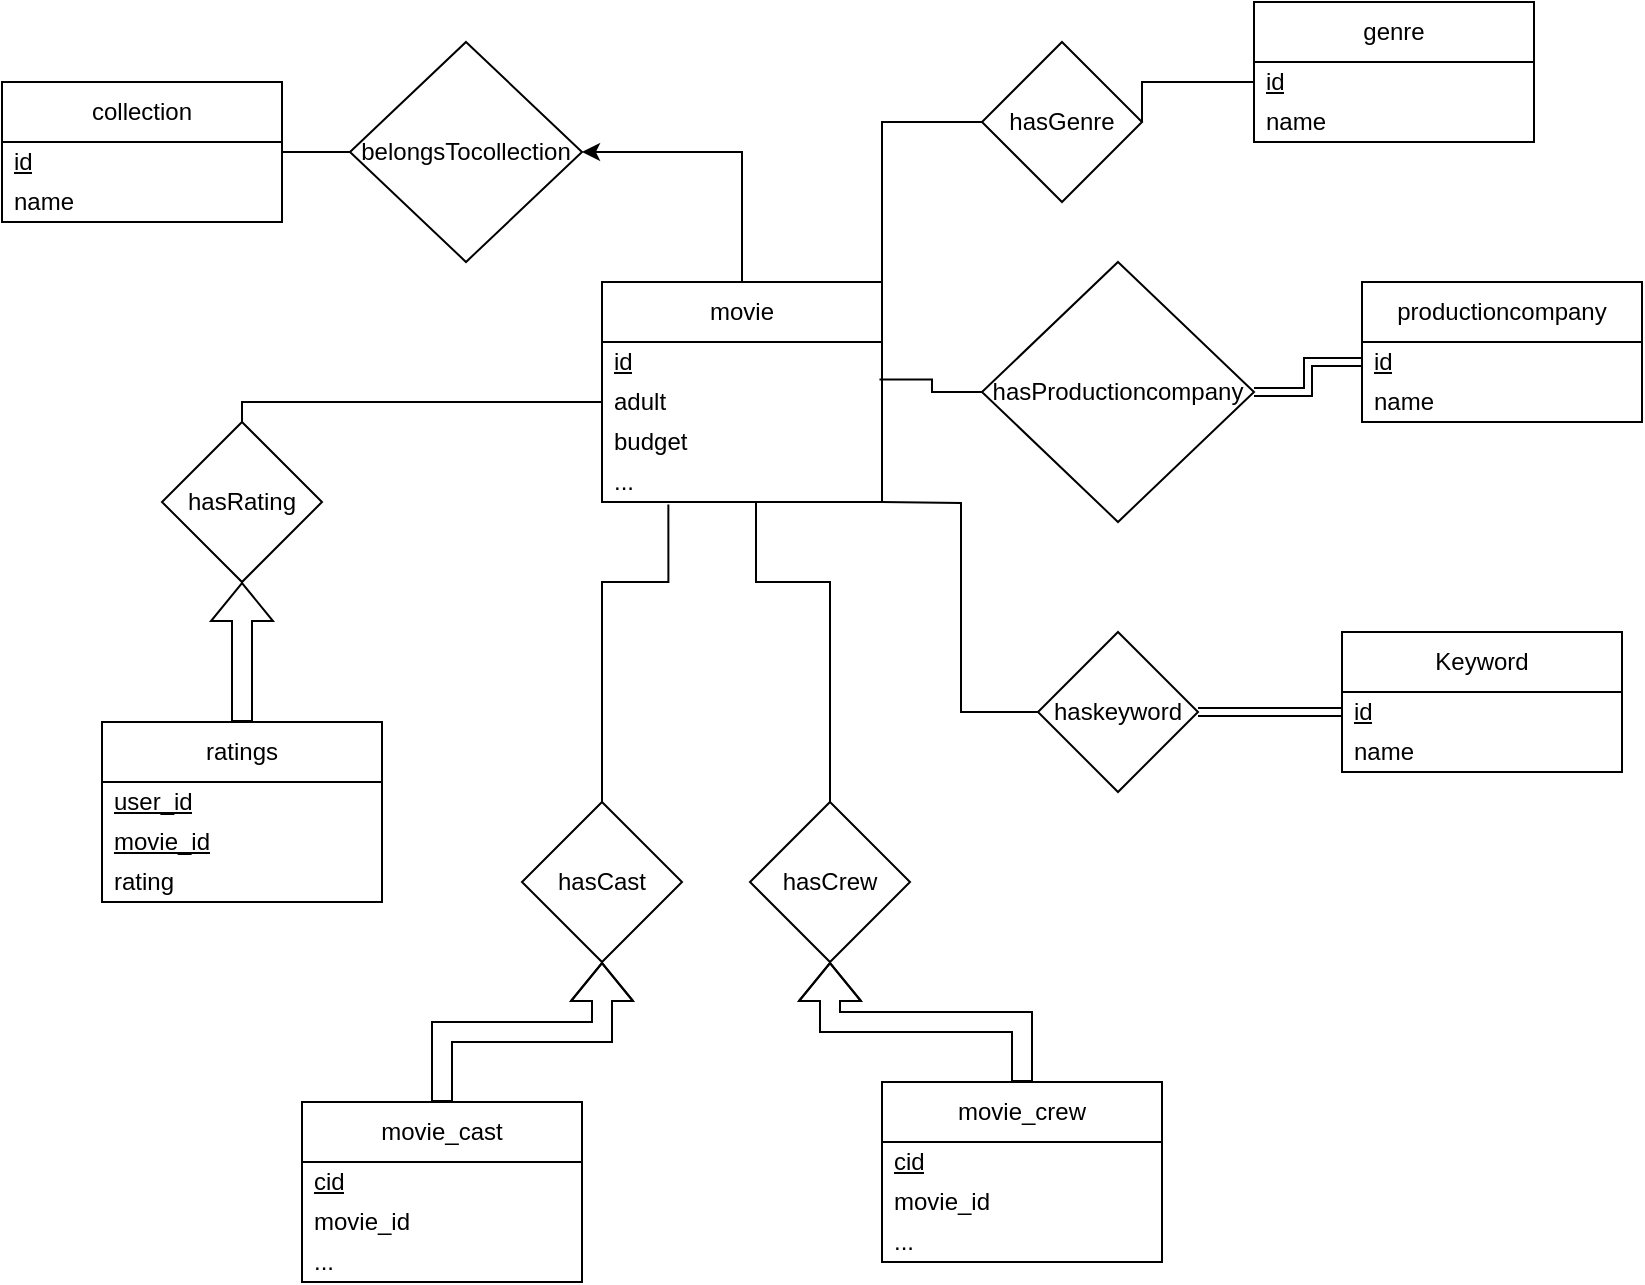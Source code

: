 <mxfile version="24.2.5" type="device">
  <diagram id="C5RBs43oDa-KdzZeNtuy" name="Page-1">
    <mxGraphModel dx="1290" dy="522" grid="1" gridSize="10" guides="1" tooltips="1" connect="1" arrows="1" fold="1" page="1" pageScale="1" pageWidth="827" pageHeight="1169" math="0" shadow="0">
      <root>
        <mxCell id="WIyWlLk6GJQsqaUBKTNV-0" />
        <mxCell id="WIyWlLk6GJQsqaUBKTNV-1" parent="WIyWlLk6GJQsqaUBKTNV-0" />
        <mxCell id="R3gXRubeXmH2ampcFMTy-10" style="edgeStyle=orthogonalEdgeStyle;rounded=0;orthogonalLoop=1;jettySize=auto;html=1;exitX=0.5;exitY=0;exitDx=0;exitDy=0;entryX=1;entryY=0.5;entryDx=0;entryDy=0;" parent="WIyWlLk6GJQsqaUBKTNV-1" source="V8xSdqs0KIuIsR105aEn-6" target="V8xSdqs0KIuIsR105aEn-49" edge="1">
          <mxGeometry relative="1" as="geometry" />
        </mxCell>
        <mxCell id="V8xSdqs0KIuIsR105aEn-6" value="movie" style="swimlane;fontStyle=0;childLayout=stackLayout;horizontal=1;startSize=30;horizontalStack=0;resizeParent=1;resizeParentMax=0;resizeLast=0;collapsible=1;marginBottom=0;whiteSpace=wrap;html=1;" parent="WIyWlLk6GJQsqaUBKTNV-1" vertex="1">
          <mxGeometry x="300" y="310" width="140" height="110" as="geometry" />
        </mxCell>
        <mxCell id="V8xSdqs0KIuIsR105aEn-7" value="&lt;u&gt;id&lt;/u&gt;" style="text;strokeColor=none;fillColor=none;align=left;verticalAlign=middle;spacingLeft=4;spacingRight=4;overflow=hidden;points=[[0,0.5],[1,0.5]];portConstraint=eastwest;rotatable=0;whiteSpace=wrap;html=1;" parent="V8xSdqs0KIuIsR105aEn-6" vertex="1">
          <mxGeometry y="30" width="140" height="20" as="geometry" />
        </mxCell>
        <mxCell id="V8xSdqs0KIuIsR105aEn-8" value="adult" style="text;strokeColor=none;fillColor=none;align=left;verticalAlign=middle;spacingLeft=4;spacingRight=4;overflow=hidden;points=[[0,0.5],[1,0.5]];portConstraint=eastwest;rotatable=0;whiteSpace=wrap;html=1;" parent="V8xSdqs0KIuIsR105aEn-6" vertex="1">
          <mxGeometry y="50" width="140" height="20" as="geometry" />
        </mxCell>
        <mxCell id="V8xSdqs0KIuIsR105aEn-9" value="budget" style="text;strokeColor=none;fillColor=none;align=left;verticalAlign=middle;spacingLeft=4;spacingRight=4;overflow=hidden;points=[[0,0.5],[1,0.5]];portConstraint=eastwest;rotatable=0;whiteSpace=wrap;html=1;" parent="V8xSdqs0KIuIsR105aEn-6" vertex="1">
          <mxGeometry y="70" width="140" height="20" as="geometry" />
        </mxCell>
        <mxCell id="V8xSdqs0KIuIsR105aEn-10" value="..." style="text;strokeColor=none;fillColor=none;align=left;verticalAlign=middle;spacingLeft=4;spacingRight=4;overflow=hidden;points=[[0,0.5],[1,0.5]];portConstraint=eastwest;rotatable=0;whiteSpace=wrap;html=1;" parent="V8xSdqs0KIuIsR105aEn-6" vertex="1">
          <mxGeometry y="90" width="140" height="20" as="geometry" />
        </mxCell>
        <mxCell id="V8xSdqs0KIuIsR105aEn-11" value="hasCast" style="rhombus;whiteSpace=wrap;html=1;" parent="WIyWlLk6GJQsqaUBKTNV-1" vertex="1">
          <mxGeometry x="260" y="570" width="80" height="80" as="geometry" />
        </mxCell>
        <mxCell id="V8xSdqs0KIuIsR105aEn-19" style="edgeStyle=orthogonalEdgeStyle;rounded=0;orthogonalLoop=1;jettySize=auto;html=1;exitX=0.5;exitY=0;exitDx=0;exitDy=0;entryX=0.5;entryY=1;entryDx=0;entryDy=0;shape=flexArrow;" parent="WIyWlLk6GJQsqaUBKTNV-1" source="V8xSdqs0KIuIsR105aEn-12" target="V8xSdqs0KIuIsR105aEn-11" edge="1">
          <mxGeometry relative="1" as="geometry" />
        </mxCell>
        <mxCell id="V8xSdqs0KIuIsR105aEn-12" value="movie_cast" style="swimlane;fontStyle=0;childLayout=stackLayout;horizontal=1;startSize=30;horizontalStack=0;resizeParent=1;resizeParentMax=0;resizeLast=0;collapsible=1;marginBottom=0;whiteSpace=wrap;html=1;" parent="WIyWlLk6GJQsqaUBKTNV-1" vertex="1">
          <mxGeometry x="150" y="720" width="140" height="90" as="geometry" />
        </mxCell>
        <mxCell id="V8xSdqs0KIuIsR105aEn-13" value="&lt;u&gt;cid&lt;/u&gt;" style="text;strokeColor=none;fillColor=none;align=left;verticalAlign=middle;spacingLeft=4;spacingRight=4;overflow=hidden;points=[[0,0.5],[1,0.5]];portConstraint=eastwest;rotatable=0;whiteSpace=wrap;html=1;" parent="V8xSdqs0KIuIsR105aEn-12" vertex="1">
          <mxGeometry y="30" width="140" height="20" as="geometry" />
        </mxCell>
        <mxCell id="V8xSdqs0KIuIsR105aEn-14" value="movie_id" style="text;strokeColor=none;fillColor=none;align=left;verticalAlign=middle;spacingLeft=4;spacingRight=4;overflow=hidden;points=[[0,0.5],[1,0.5]];portConstraint=eastwest;rotatable=0;whiteSpace=wrap;html=1;" parent="V8xSdqs0KIuIsR105aEn-12" vertex="1">
          <mxGeometry y="50" width="140" height="20" as="geometry" />
        </mxCell>
        <mxCell id="V8xSdqs0KIuIsR105aEn-15" value="..." style="text;strokeColor=none;fillColor=none;align=left;verticalAlign=middle;spacingLeft=4;spacingRight=4;overflow=hidden;points=[[0,0.5],[1,0.5]];portConstraint=eastwest;rotatable=0;whiteSpace=wrap;html=1;" parent="V8xSdqs0KIuIsR105aEn-12" vertex="1">
          <mxGeometry y="70" width="140" height="20" as="geometry" />
        </mxCell>
        <mxCell id="V8xSdqs0KIuIsR105aEn-27" value="" style="edgeStyle=orthogonalEdgeStyle;rounded=0;orthogonalLoop=1;jettySize=auto;html=1;shape=flexArrow;" parent="WIyWlLk6GJQsqaUBKTNV-1" source="V8xSdqs0KIuIsR105aEn-21" target="V8xSdqs0KIuIsR105aEn-25" edge="1">
          <mxGeometry relative="1" as="geometry" />
        </mxCell>
        <mxCell id="V8xSdqs0KIuIsR105aEn-21" value="movie_crew" style="swimlane;fontStyle=0;childLayout=stackLayout;horizontal=1;startSize=30;horizontalStack=0;resizeParent=1;resizeParentMax=0;resizeLast=0;collapsible=1;marginBottom=0;whiteSpace=wrap;html=1;" parent="WIyWlLk6GJQsqaUBKTNV-1" vertex="1">
          <mxGeometry x="440" y="710" width="140" height="90" as="geometry" />
        </mxCell>
        <mxCell id="V8xSdqs0KIuIsR105aEn-22" value="&lt;u&gt;cid&lt;/u&gt;" style="text;strokeColor=none;fillColor=none;align=left;verticalAlign=middle;spacingLeft=4;spacingRight=4;overflow=hidden;points=[[0,0.5],[1,0.5]];portConstraint=eastwest;rotatable=0;whiteSpace=wrap;html=1;" parent="V8xSdqs0KIuIsR105aEn-21" vertex="1">
          <mxGeometry y="30" width="140" height="20" as="geometry" />
        </mxCell>
        <mxCell id="V8xSdqs0KIuIsR105aEn-23" value="movie_id" style="text;strokeColor=none;fillColor=none;align=left;verticalAlign=middle;spacingLeft=4;spacingRight=4;overflow=hidden;points=[[0,0.5],[1,0.5]];portConstraint=eastwest;rotatable=0;whiteSpace=wrap;html=1;" parent="V8xSdqs0KIuIsR105aEn-21" vertex="1">
          <mxGeometry y="50" width="140" height="20" as="geometry" />
        </mxCell>
        <mxCell id="V8xSdqs0KIuIsR105aEn-24" value="..." style="text;strokeColor=none;fillColor=none;align=left;verticalAlign=middle;spacingLeft=4;spacingRight=4;overflow=hidden;points=[[0,0.5],[1,0.5]];portConstraint=eastwest;rotatable=0;whiteSpace=wrap;html=1;" parent="V8xSdqs0KIuIsR105aEn-21" vertex="1">
          <mxGeometry y="70" width="140" height="20" as="geometry" />
        </mxCell>
        <mxCell id="V8xSdqs0KIuIsR105aEn-25" value="hasCrew" style="rhombus;whiteSpace=wrap;html=1;" parent="WIyWlLk6GJQsqaUBKTNV-1" vertex="1">
          <mxGeometry x="374" y="570" width="80" height="80" as="geometry" />
        </mxCell>
        <mxCell id="V8xSdqs0KIuIsR105aEn-32" value="genre" style="swimlane;fontStyle=0;childLayout=stackLayout;horizontal=1;startSize=30;horizontalStack=0;resizeParent=1;resizeParentMax=0;resizeLast=0;collapsible=1;marginBottom=0;whiteSpace=wrap;html=1;" parent="WIyWlLk6GJQsqaUBKTNV-1" vertex="1">
          <mxGeometry x="626" y="170" width="140" height="70" as="geometry" />
        </mxCell>
        <mxCell id="V8xSdqs0KIuIsR105aEn-33" value="&lt;u&gt;id&lt;/u&gt;" style="text;strokeColor=none;fillColor=none;align=left;verticalAlign=middle;spacingLeft=4;spacingRight=4;overflow=hidden;points=[[0,0.5],[1,0.5]];portConstraint=eastwest;rotatable=0;whiteSpace=wrap;html=1;" parent="V8xSdqs0KIuIsR105aEn-32" vertex="1">
          <mxGeometry y="30" width="140" height="20" as="geometry" />
        </mxCell>
        <mxCell id="V8xSdqs0KIuIsR105aEn-34" value="name" style="text;strokeColor=none;fillColor=none;align=left;verticalAlign=middle;spacingLeft=4;spacingRight=4;overflow=hidden;points=[[0,0.5],[1,0.5]];portConstraint=eastwest;rotatable=0;whiteSpace=wrap;html=1;" parent="V8xSdqs0KIuIsR105aEn-32" vertex="1">
          <mxGeometry y="50" width="140" height="20" as="geometry" />
        </mxCell>
        <mxCell id="V8xSdqs0KIuIsR105aEn-35" value="productioncompany" style="swimlane;fontStyle=0;childLayout=stackLayout;horizontal=1;startSize=30;horizontalStack=0;resizeParent=1;resizeParentMax=0;resizeLast=0;collapsible=1;marginBottom=0;whiteSpace=wrap;html=1;" parent="WIyWlLk6GJQsqaUBKTNV-1" vertex="1">
          <mxGeometry x="680" y="310" width="140" height="70" as="geometry" />
        </mxCell>
        <mxCell id="V8xSdqs0KIuIsR105aEn-36" value="&lt;u&gt;id&lt;/u&gt;" style="text;strokeColor=none;fillColor=none;align=left;verticalAlign=middle;spacingLeft=4;spacingRight=4;overflow=hidden;points=[[0,0.5],[1,0.5]];portConstraint=eastwest;rotatable=0;whiteSpace=wrap;html=1;" parent="V8xSdqs0KIuIsR105aEn-35" vertex="1">
          <mxGeometry y="30" width="140" height="20" as="geometry" />
        </mxCell>
        <mxCell id="V8xSdqs0KIuIsR105aEn-37" value="name" style="text;strokeColor=none;fillColor=none;align=left;verticalAlign=middle;spacingLeft=4;spacingRight=4;overflow=hidden;points=[[0,0.5],[1,0.5]];portConstraint=eastwest;rotatable=0;whiteSpace=wrap;html=1;" parent="V8xSdqs0KIuIsR105aEn-35" vertex="1">
          <mxGeometry y="50" width="140" height="20" as="geometry" />
        </mxCell>
        <mxCell id="V8xSdqs0KIuIsR105aEn-38" value="Keyword" style="swimlane;fontStyle=0;childLayout=stackLayout;horizontal=1;startSize=30;horizontalStack=0;resizeParent=1;resizeParentMax=0;resizeLast=0;collapsible=1;marginBottom=0;whiteSpace=wrap;html=1;" parent="WIyWlLk6GJQsqaUBKTNV-1" vertex="1">
          <mxGeometry x="670" y="485" width="140" height="70" as="geometry" />
        </mxCell>
        <mxCell id="V8xSdqs0KIuIsR105aEn-39" value="&lt;u&gt;id&lt;/u&gt;" style="text;strokeColor=none;fillColor=none;align=left;verticalAlign=middle;spacingLeft=4;spacingRight=4;overflow=hidden;points=[[0,0.5],[1,0.5]];portConstraint=eastwest;rotatable=0;whiteSpace=wrap;html=1;" parent="V8xSdqs0KIuIsR105aEn-38" vertex="1">
          <mxGeometry y="30" width="140" height="20" as="geometry" />
        </mxCell>
        <mxCell id="V8xSdqs0KIuIsR105aEn-40" value="name" style="text;strokeColor=none;fillColor=none;align=left;verticalAlign=middle;spacingLeft=4;spacingRight=4;overflow=hidden;points=[[0,0.5],[1,0.5]];portConstraint=eastwest;rotatable=0;whiteSpace=wrap;html=1;" parent="V8xSdqs0KIuIsR105aEn-38" vertex="1">
          <mxGeometry y="50" width="140" height="20" as="geometry" />
        </mxCell>
        <mxCell id="R3gXRubeXmH2ampcFMTy-13" style="edgeStyle=orthogonalEdgeStyle;rounded=0;orthogonalLoop=1;jettySize=auto;html=1;exitX=0.5;exitY=0;exitDx=0;exitDy=0;entryX=0.5;entryY=1;entryDx=0;entryDy=0;shape=flexArrow;" parent="WIyWlLk6GJQsqaUBKTNV-1" source="V8xSdqs0KIuIsR105aEn-42" target="R3gXRubeXmH2ampcFMTy-11" edge="1">
          <mxGeometry relative="1" as="geometry" />
        </mxCell>
        <mxCell id="V8xSdqs0KIuIsR105aEn-42" value="ratings" style="swimlane;fontStyle=0;childLayout=stackLayout;horizontal=1;startSize=30;horizontalStack=0;resizeParent=1;resizeParentMax=0;resizeLast=0;collapsible=1;marginBottom=0;whiteSpace=wrap;html=1;" parent="WIyWlLk6GJQsqaUBKTNV-1" vertex="1">
          <mxGeometry x="50" y="530" width="140" height="90" as="geometry" />
        </mxCell>
        <mxCell id="V8xSdqs0KIuIsR105aEn-43" value="&lt;u&gt;user_id&lt;/u&gt;" style="text;strokeColor=none;fillColor=none;align=left;verticalAlign=middle;spacingLeft=4;spacingRight=4;overflow=hidden;points=[[0,0.5],[1,0.5]];portConstraint=eastwest;rotatable=0;whiteSpace=wrap;html=1;" parent="V8xSdqs0KIuIsR105aEn-42" vertex="1">
          <mxGeometry y="30" width="140" height="20" as="geometry" />
        </mxCell>
        <mxCell id="V8xSdqs0KIuIsR105aEn-44" value="&lt;u&gt;movie_id&lt;/u&gt;" style="text;strokeColor=none;fillColor=none;align=left;verticalAlign=middle;spacingLeft=4;spacingRight=4;overflow=hidden;points=[[0,0.5],[1,0.5]];portConstraint=eastwest;rotatable=0;whiteSpace=wrap;html=1;" parent="V8xSdqs0KIuIsR105aEn-42" vertex="1">
          <mxGeometry y="50" width="140" height="20" as="geometry" />
        </mxCell>
        <mxCell id="V8xSdqs0KIuIsR105aEn-45" value="rating" style="text;strokeColor=none;fillColor=none;align=left;verticalAlign=middle;spacingLeft=4;spacingRight=4;overflow=hidden;points=[[0,0.5],[1,0.5]];portConstraint=eastwest;rotatable=0;whiteSpace=wrap;html=1;" parent="V8xSdqs0KIuIsR105aEn-42" vertex="1">
          <mxGeometry y="70" width="140" height="20" as="geometry" />
        </mxCell>
        <mxCell id="V8xSdqs0KIuIsR105aEn-46" value="hasGenre" style="rhombus;whiteSpace=wrap;html=1;" parent="WIyWlLk6GJQsqaUBKTNV-1" vertex="1">
          <mxGeometry x="490" y="190" width="80" height="80" as="geometry" />
        </mxCell>
        <mxCell id="V8xSdqs0KIuIsR105aEn-47" value="haskeyword" style="rhombus;whiteSpace=wrap;html=1;" parent="WIyWlLk6GJQsqaUBKTNV-1" vertex="1">
          <mxGeometry x="518" y="485" width="80" height="80" as="geometry" />
        </mxCell>
        <mxCell id="V8xSdqs0KIuIsR105aEn-48" value="hasProductioncompany" style="rhombus;whiteSpace=wrap;html=1;" parent="WIyWlLk6GJQsqaUBKTNV-1" vertex="1">
          <mxGeometry x="490" y="300" width="136" height="130" as="geometry" />
        </mxCell>
        <mxCell id="V8xSdqs0KIuIsR105aEn-49" value="belongsTocollection" style="rhombus;whiteSpace=wrap;html=1;" parent="WIyWlLk6GJQsqaUBKTNV-1" vertex="1">
          <mxGeometry x="174" y="190" width="116" height="110" as="geometry" />
        </mxCell>
        <mxCell id="V8xSdqs0KIuIsR105aEn-52" value="" style="endArrow=none;html=1;rounded=0;entryX=0;entryY=0.5;entryDx=0;entryDy=0;exitX=1;exitY=0.5;exitDx=0;exitDy=0;" parent="WIyWlLk6GJQsqaUBKTNV-1" source="V8xSdqs0KIuIsR105aEn-46" target="V8xSdqs0KIuIsR105aEn-33" edge="1">
          <mxGeometry width="50" height="50" relative="1" as="geometry">
            <mxPoint x="530" y="300" as="sourcePoint" />
            <mxPoint x="580" y="250" as="targetPoint" />
            <Array as="points">
              <mxPoint x="570" y="210" />
            </Array>
          </mxGeometry>
        </mxCell>
        <mxCell id="R3gXRubeXmH2ampcFMTy-2" value="" style="endArrow=none;html=1;rounded=0;entryX=0;entryY=0.5;entryDx=0;entryDy=0;exitX=1;exitY=0.5;exitDx=0;exitDy=0;shape=link;edgeStyle=orthogonalEdgeStyle;" parent="WIyWlLk6GJQsqaUBKTNV-1" source="V8xSdqs0KIuIsR105aEn-48" target="V8xSdqs0KIuIsR105aEn-36" edge="1">
          <mxGeometry width="50" height="50" relative="1" as="geometry">
            <mxPoint x="390" y="300" as="sourcePoint" />
            <mxPoint x="440" y="250" as="targetPoint" />
          </mxGeometry>
        </mxCell>
        <mxCell id="R3gXRubeXmH2ampcFMTy-4" value="" style="endArrow=none;html=1;rounded=0;entryX=0;entryY=0.5;entryDx=0;entryDy=0;exitX=1;exitY=0.5;exitDx=0;exitDy=0;shape=link;" parent="WIyWlLk6GJQsqaUBKTNV-1" source="V8xSdqs0KIuIsR105aEn-47" target="V8xSdqs0KIuIsR105aEn-39" edge="1">
          <mxGeometry width="50" height="50" relative="1" as="geometry">
            <mxPoint x="390" y="500" as="sourcePoint" />
            <mxPoint x="440" y="450" as="targetPoint" />
          </mxGeometry>
        </mxCell>
        <mxCell id="R3gXRubeXmH2ampcFMTy-11" value="hasRating" style="rhombus;whiteSpace=wrap;html=1;" parent="WIyWlLk6GJQsqaUBKTNV-1" vertex="1">
          <mxGeometry x="80" y="380" width="80" height="80" as="geometry" />
        </mxCell>
        <mxCell id="R3gXRubeXmH2ampcFMTy-12" value="" style="endArrow=none;html=1;rounded=0;exitX=0.5;exitY=0;exitDx=0;exitDy=0;entryX=0;entryY=0.5;entryDx=0;entryDy=0;" parent="WIyWlLk6GJQsqaUBKTNV-1" source="R3gXRubeXmH2ampcFMTy-11" target="V8xSdqs0KIuIsR105aEn-8" edge="1">
          <mxGeometry width="50" height="50" relative="1" as="geometry">
            <mxPoint x="390" y="500" as="sourcePoint" />
            <mxPoint x="440" y="450" as="targetPoint" />
            <Array as="points">
              <mxPoint x="120" y="370" />
            </Array>
          </mxGeometry>
        </mxCell>
        <mxCell id="abZFVv-JNdgjfj2bjs7A-2" value="" style="endArrow=none;html=1;rounded=0;exitX=1;exitY=0.25;exitDx=0;exitDy=0;exitPerimeter=0;entryX=0;entryY=0.5;entryDx=0;entryDy=0;" edge="1" parent="WIyWlLk6GJQsqaUBKTNV-1" target="V8xSdqs0KIuIsR105aEn-49">
          <mxGeometry width="50" height="50" relative="1" as="geometry">
            <mxPoint x="140" y="245" as="sourcePoint" />
            <mxPoint x="440" y="250" as="targetPoint" />
          </mxGeometry>
        </mxCell>
        <mxCell id="abZFVv-JNdgjfj2bjs7A-4" value="collection" style="swimlane;fontStyle=0;childLayout=stackLayout;horizontal=1;startSize=30;horizontalStack=0;resizeParent=1;resizeParentMax=0;resizeLast=0;collapsible=1;marginBottom=0;whiteSpace=wrap;html=1;" vertex="1" parent="WIyWlLk6GJQsqaUBKTNV-1">
          <mxGeometry y="210" width="140" height="70" as="geometry" />
        </mxCell>
        <mxCell id="abZFVv-JNdgjfj2bjs7A-5" value="&lt;u&gt;id&lt;/u&gt;" style="text;strokeColor=none;fillColor=none;align=left;verticalAlign=middle;spacingLeft=4;spacingRight=4;overflow=hidden;points=[[0,0.5],[1,0.5]];portConstraint=eastwest;rotatable=0;whiteSpace=wrap;html=1;" vertex="1" parent="abZFVv-JNdgjfj2bjs7A-4">
          <mxGeometry y="30" width="140" height="20" as="geometry" />
        </mxCell>
        <mxCell id="abZFVv-JNdgjfj2bjs7A-6" value="name" style="text;strokeColor=none;fillColor=none;align=left;verticalAlign=middle;spacingLeft=4;spacingRight=4;overflow=hidden;points=[[0,0.5],[1,0.5]];portConstraint=eastwest;rotatable=0;whiteSpace=wrap;html=1;" vertex="1" parent="abZFVv-JNdgjfj2bjs7A-4">
          <mxGeometry y="50" width="140" height="20" as="geometry" />
        </mxCell>
        <mxCell id="abZFVv-JNdgjfj2bjs7A-7" value="" style="endArrow=none;html=1;rounded=0;exitX=1;exitY=0;exitDx=0;exitDy=0;entryX=0;entryY=0.5;entryDx=0;entryDy=0;edgeStyle=orthogonalEdgeStyle;" edge="1" parent="WIyWlLk6GJQsqaUBKTNV-1" source="V8xSdqs0KIuIsR105aEn-6" target="V8xSdqs0KIuIsR105aEn-46">
          <mxGeometry width="50" height="50" relative="1" as="geometry">
            <mxPoint x="670" y="400" as="sourcePoint" />
            <mxPoint x="720" y="350" as="targetPoint" />
          </mxGeometry>
        </mxCell>
        <mxCell id="abZFVv-JNdgjfj2bjs7A-8" value="" style="endArrow=none;html=1;rounded=0;exitX=0.991;exitY=0.94;exitDx=0;exitDy=0;exitPerimeter=0;entryX=0;entryY=0.5;entryDx=0;entryDy=0;edgeStyle=orthogonalEdgeStyle;" edge="1" parent="WIyWlLk6GJQsqaUBKTNV-1" source="V8xSdqs0KIuIsR105aEn-7" target="V8xSdqs0KIuIsR105aEn-48">
          <mxGeometry width="50" height="50" relative="1" as="geometry">
            <mxPoint x="670" y="400" as="sourcePoint" />
            <mxPoint x="720" y="350" as="targetPoint" />
          </mxGeometry>
        </mxCell>
        <mxCell id="abZFVv-JNdgjfj2bjs7A-9" value="" style="endArrow=none;html=1;rounded=0;entryX=0;entryY=0.5;entryDx=0;entryDy=0;edgeStyle=orthogonalEdgeStyle;" edge="1" parent="WIyWlLk6GJQsqaUBKTNV-1" target="V8xSdqs0KIuIsR105aEn-47">
          <mxGeometry width="50" height="50" relative="1" as="geometry">
            <mxPoint x="440" y="420" as="sourcePoint" />
            <mxPoint x="720" y="350" as="targetPoint" />
          </mxGeometry>
        </mxCell>
        <mxCell id="abZFVv-JNdgjfj2bjs7A-10" value="" style="endArrow=none;html=1;rounded=0;exitX=0.5;exitY=0;exitDx=0;exitDy=0;entryX=0.237;entryY=1.06;entryDx=0;entryDy=0;entryPerimeter=0;edgeStyle=orthogonalEdgeStyle;" edge="1" parent="WIyWlLk6GJQsqaUBKTNV-1" source="V8xSdqs0KIuIsR105aEn-11" target="V8xSdqs0KIuIsR105aEn-10">
          <mxGeometry width="50" height="50" relative="1" as="geometry">
            <mxPoint x="670" y="600" as="sourcePoint" />
            <mxPoint x="720" y="550" as="targetPoint" />
            <Array as="points">
              <mxPoint x="300" y="460" />
              <mxPoint x="333" y="460" />
            </Array>
          </mxGeometry>
        </mxCell>
        <mxCell id="abZFVv-JNdgjfj2bjs7A-11" value="" style="endArrow=none;html=1;rounded=0;entryX=0.5;entryY=0;entryDx=0;entryDy=0;edgeStyle=orthogonalEdgeStyle;" edge="1" parent="WIyWlLk6GJQsqaUBKTNV-1" target="V8xSdqs0KIuIsR105aEn-25">
          <mxGeometry width="50" height="50" relative="1" as="geometry">
            <mxPoint x="377" y="420" as="sourcePoint" />
            <mxPoint x="720" y="550" as="targetPoint" />
            <Array as="points">
              <mxPoint x="377" y="460" />
              <mxPoint x="414" y="460" />
            </Array>
          </mxGeometry>
        </mxCell>
      </root>
    </mxGraphModel>
  </diagram>
</mxfile>
